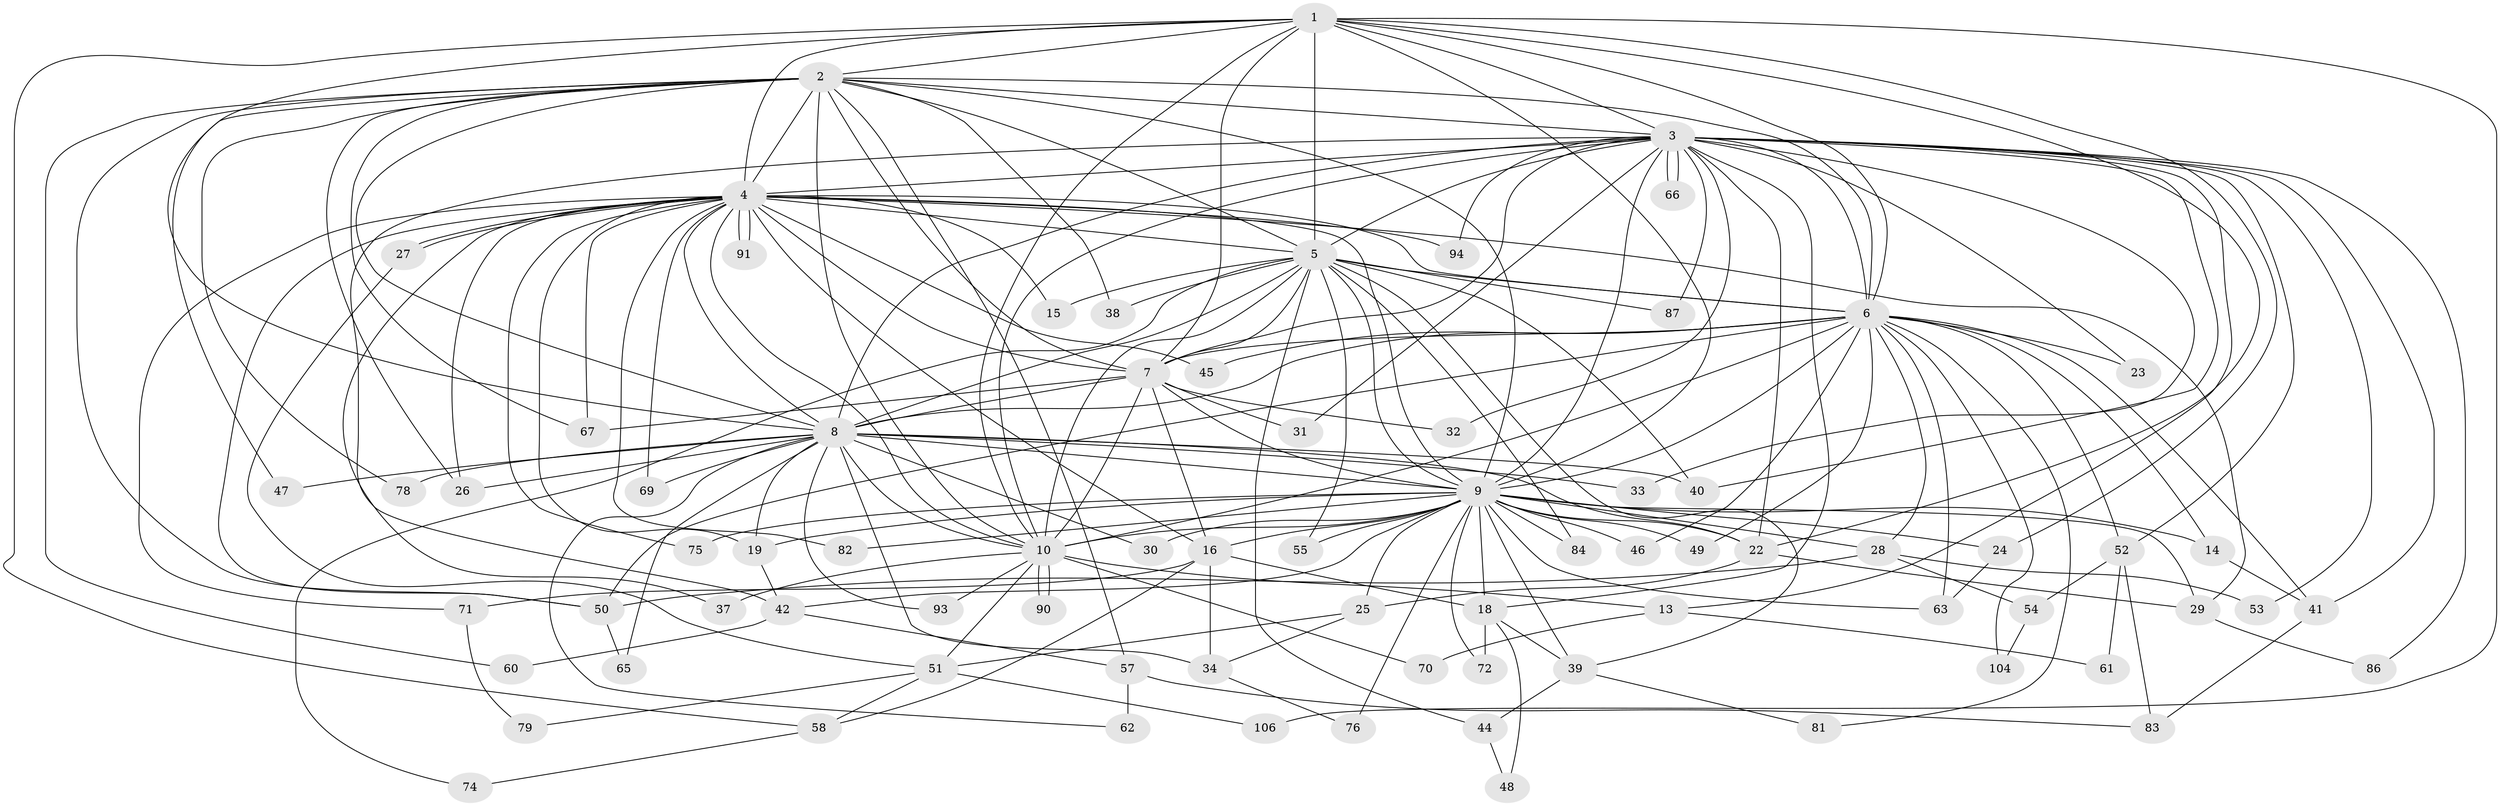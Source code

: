 // original degree distribution, {13: 0.018867924528301886, 19: 0.009433962264150943, 28: 0.009433962264150943, 29: 0.009433962264150943, 18: 0.018867924528301886, 22: 0.009433962264150943, 21: 0.009433962264150943, 33: 0.009433962264150943, 3: 0.1509433962264151, 2: 0.5849056603773585, 4: 0.05660377358490566, 7: 0.009433962264150943, 6: 0.018867924528301886, 5: 0.08490566037735849}
// Generated by graph-tools (version 1.1) at 2025/41/03/06/25 10:41:33]
// undirected, 77 vertices, 198 edges
graph export_dot {
graph [start="1"]
  node [color=gray90,style=filled];
  1 [super="+68"];
  2 [super="+12"];
  3 [super="+92"];
  4 [super="+96"];
  5 [super="+11"];
  6 [super="+85"];
  7;
  8 [super="+20"];
  9 [super="+102"];
  10 [super="+17"];
  13;
  14;
  15;
  16 [super="+95"];
  18 [super="+35"];
  19 [super="+21"];
  22 [super="+56"];
  23;
  24 [super="+98"];
  25 [super="+36"];
  26 [super="+89"];
  27;
  28;
  29 [super="+43"];
  30;
  31;
  32;
  33;
  34 [super="+100"];
  37;
  38;
  39 [super="+97"];
  40 [super="+80"];
  41 [super="+64"];
  42 [super="+103"];
  44;
  45;
  46;
  47;
  48;
  49;
  50 [super="+73"];
  51 [super="+101"];
  52 [super="+88"];
  53;
  54;
  55;
  57 [super="+59"];
  58 [super="+99"];
  60;
  61;
  62 [super="+105"];
  63;
  65;
  66;
  67 [super="+77"];
  69;
  70;
  71;
  72;
  74;
  75;
  76;
  78;
  79;
  81;
  82;
  83;
  84;
  86;
  87;
  90;
  91;
  93;
  94;
  104;
  106;
  1 -- 2;
  1 -- 3;
  1 -- 4;
  1 -- 5;
  1 -- 6;
  1 -- 7;
  1 -- 8;
  1 -- 9;
  1 -- 10;
  1 -- 24;
  1 -- 58;
  1 -- 106;
  1 -- 22;
  2 -- 3;
  2 -- 4 [weight=2];
  2 -- 5;
  2 -- 6;
  2 -- 7;
  2 -- 8;
  2 -- 9;
  2 -- 10;
  2 -- 26;
  2 -- 38;
  2 -- 47;
  2 -- 50;
  2 -- 57 [weight=2];
  2 -- 60;
  2 -- 78;
  2 -- 67;
  3 -- 4;
  3 -- 5;
  3 -- 6;
  3 -- 7;
  3 -- 8 [weight=2];
  3 -- 9 [weight=2];
  3 -- 10;
  3 -- 13;
  3 -- 23;
  3 -- 31;
  3 -- 32;
  3 -- 33;
  3 -- 42;
  3 -- 52;
  3 -- 53;
  3 -- 66;
  3 -- 66;
  3 -- 86;
  3 -- 87;
  3 -- 94;
  3 -- 22;
  3 -- 18;
  3 -- 40;
  3 -- 41;
  4 -- 5;
  4 -- 6;
  4 -- 7;
  4 -- 8;
  4 -- 9;
  4 -- 10;
  4 -- 15;
  4 -- 16;
  4 -- 19;
  4 -- 26;
  4 -- 27;
  4 -- 27;
  4 -- 29;
  4 -- 37;
  4 -- 45;
  4 -- 50;
  4 -- 67;
  4 -- 69;
  4 -- 71;
  4 -- 75 [weight=2];
  4 -- 82;
  4 -- 91;
  4 -- 91;
  4 -- 94;
  5 -- 6;
  5 -- 7;
  5 -- 8;
  5 -- 9;
  5 -- 10 [weight=2];
  5 -- 15;
  5 -- 38;
  5 -- 40;
  5 -- 44;
  5 -- 55;
  5 -- 74;
  5 -- 84;
  5 -- 87;
  5 -- 39;
  6 -- 7;
  6 -- 8;
  6 -- 9;
  6 -- 10 [weight=2];
  6 -- 14;
  6 -- 23;
  6 -- 28;
  6 -- 41;
  6 -- 45;
  6 -- 46;
  6 -- 49;
  6 -- 52;
  6 -- 63;
  6 -- 81;
  6 -- 104;
  6 -- 50;
  7 -- 8;
  7 -- 9;
  7 -- 10;
  7 -- 31;
  7 -- 32;
  7 -- 67;
  7 -- 16;
  8 -- 9 [weight=2];
  8 -- 10;
  8 -- 19;
  8 -- 22;
  8 -- 33;
  8 -- 34;
  8 -- 40;
  8 -- 47;
  8 -- 78;
  8 -- 93;
  8 -- 65;
  8 -- 69;
  8 -- 30;
  8 -- 62;
  8 -- 26;
  9 -- 10;
  9 -- 14;
  9 -- 16;
  9 -- 18;
  9 -- 22;
  9 -- 24;
  9 -- 25 [weight=2];
  9 -- 28;
  9 -- 30;
  9 -- 42;
  9 -- 46;
  9 -- 49;
  9 -- 55;
  9 -- 63;
  9 -- 72;
  9 -- 75;
  9 -- 76;
  9 -- 82;
  9 -- 84;
  9 -- 19;
  9 -- 29;
  9 -- 39;
  10 -- 13;
  10 -- 37;
  10 -- 51;
  10 -- 70;
  10 -- 90;
  10 -- 90;
  10 -- 93;
  13 -- 61;
  13 -- 70;
  14 -- 41;
  16 -- 18;
  16 -- 34;
  16 -- 58;
  16 -- 71;
  18 -- 39;
  18 -- 48;
  18 -- 72;
  19 -- 42;
  22 -- 25;
  22 -- 29;
  24 -- 63;
  25 -- 51;
  25 -- 34;
  27 -- 51;
  28 -- 53;
  28 -- 54;
  28 -- 50;
  29 -- 86;
  34 -- 76;
  39 -- 44;
  39 -- 81;
  41 -- 83;
  42 -- 57;
  42 -- 60;
  44 -- 48;
  50 -- 65;
  51 -- 79;
  51 -- 106;
  51 -- 58;
  52 -- 54;
  52 -- 61;
  52 -- 83;
  54 -- 104;
  57 -- 62 [weight=2];
  57 -- 83;
  58 -- 74;
  71 -- 79;
}
